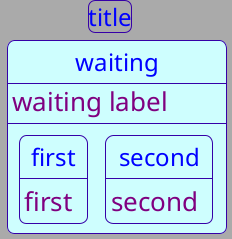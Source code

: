 {
  "sha1": "19id1p7r0txh3xpgyxjbvsj01gbjr7z",
  "insertion": {
    "when": "2024-05-30T20:48:19.602Z",
    "url": "https://github.com/plantuml/plantuml/issues/997",
    "user": "plantuml@gmail.com"
  }
}
@startuml
skin debug
title title

state waiting {
	state first : first 
	state second : second 
}
waiting : waiting label

'[*] --> first : export
@enduml
